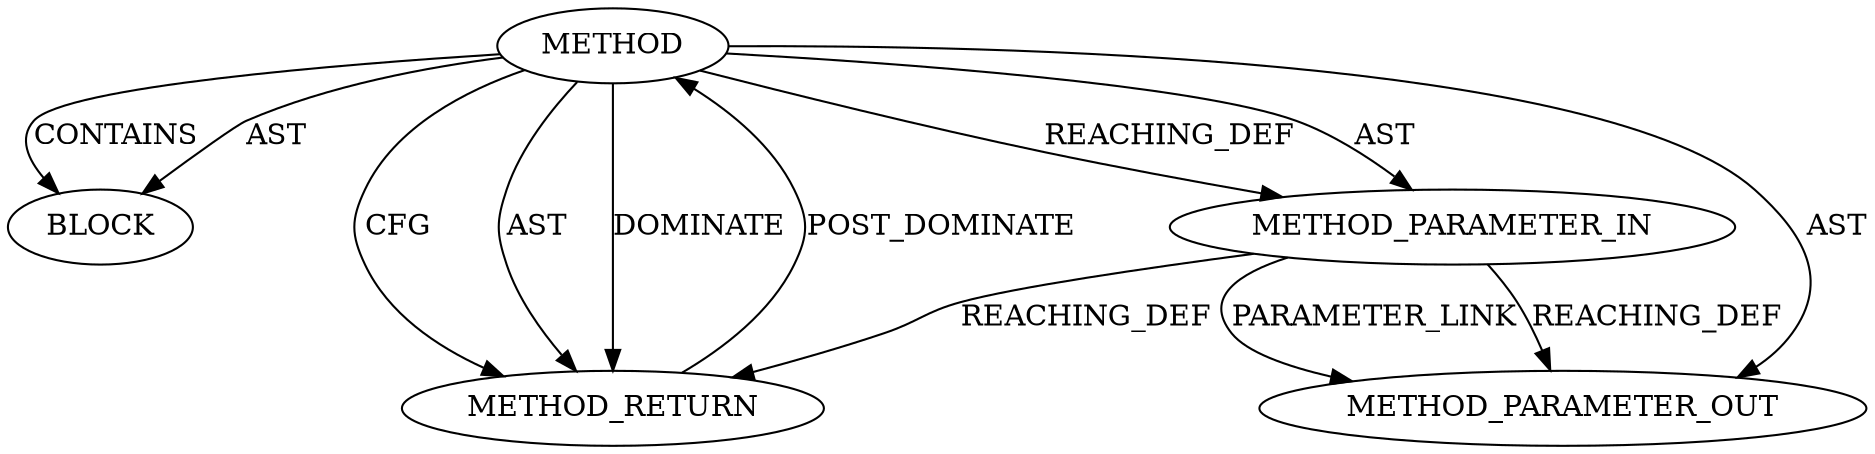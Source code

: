 digraph {
  25447 [label=METHOD AST_PARENT_TYPE="NAMESPACE_BLOCK" AST_PARENT_FULL_NAME="<global>" ORDER=0 CODE="<empty>" FULL_NAME="<operator>.postDecrement" IS_EXTERNAL=true FILENAME="<empty>" SIGNATURE="" NAME="<operator>.postDecrement"]
  25449 [label=BLOCK ORDER=1 ARGUMENT_INDEX=1 CODE="<empty>" TYPE_FULL_NAME="ANY"]
  25450 [label=METHOD_RETURN ORDER=2 CODE="RET" TYPE_FULL_NAME="ANY" EVALUATION_STRATEGY="BY_VALUE"]
  25448 [label=METHOD_PARAMETER_IN ORDER=1 CODE="p1" IS_VARIADIC=false TYPE_FULL_NAME="ANY" EVALUATION_STRATEGY="BY_VALUE" INDEX=1 NAME="p1"]
  27187 [label=METHOD_PARAMETER_OUT ORDER=1 CODE="p1" IS_VARIADIC=false TYPE_FULL_NAME="ANY" EVALUATION_STRATEGY="BY_VALUE" INDEX=1 NAME="p1"]
  25447 -> 25449 [label=CONTAINS ]
  25448 -> 27187 [label=PARAMETER_LINK ]
  25447 -> 27187 [label=AST ]
  25447 -> 25448 [label=REACHING_DEF VARIABLE=""]
  25450 -> 25447 [label=POST_DOMINATE ]
  25447 -> 25450 [label=CFG ]
  25447 -> 25448 [label=AST ]
  25448 -> 25450 [label=REACHING_DEF VARIABLE="p1"]
  25447 -> 25450 [label=AST ]
  25447 -> 25449 [label=AST ]
  25447 -> 25450 [label=DOMINATE ]
  25448 -> 27187 [label=REACHING_DEF VARIABLE="p1"]
}
